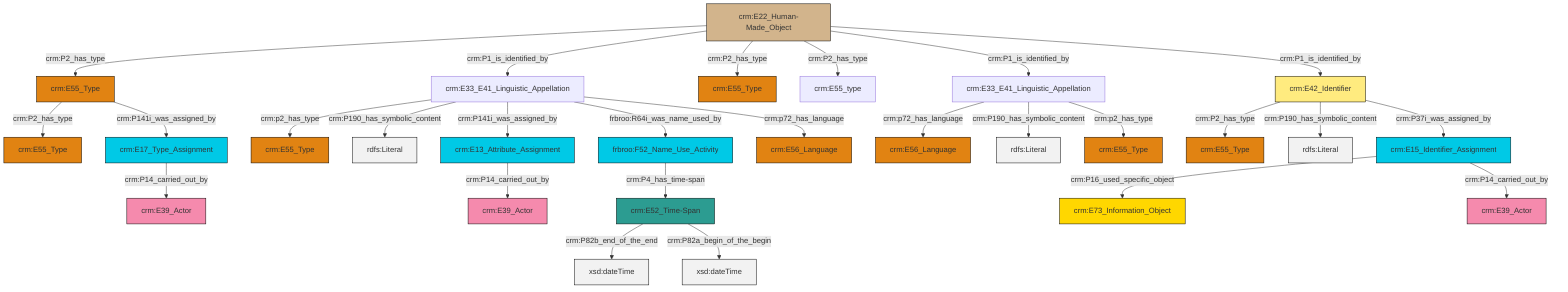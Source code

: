 graph TD
classDef Literal fill:#f2f2f2,stroke:#000000;
classDef CRM_Entity fill:#FFFFFF,stroke:#000000;
classDef Temporal_Entity fill:#00C9E6, stroke:#000000;
classDef Type fill:#E18312, stroke:#000000;
classDef Time-Span fill:#2C9C91, stroke:#000000;
classDef Appellation fill:#FFEB7F, stroke:#000000;
classDef Place fill:#008836, stroke:#000000;
classDef Persistent_Item fill:#B266B2, stroke:#000000;
classDef Conceptual_Object fill:#FFD700, stroke:#000000;
classDef Physical_Thing fill:#D2B48C, stroke:#000000;
classDef Actor fill:#f58aad, stroke:#000000;
classDef PC_Classes fill:#4ce600, stroke:#000000;
classDef Multi fill:#cccccc,stroke:#000000;

6["crm:E22_Human-Made_Object"]:::Physical_Thing -->|crm:P2_has_type| 7["crm:E55_Type"]:::Type
10["crm:E17_Type_Assignment"]:::Temporal_Entity -->|crm:P14_carried_out_by| 11["crm:E39_Actor"]:::Actor
8["crm:E33_E41_Linguistic_Appellation"]:::Default -->|crm:p72_has_language| 4["crm:E56_Language"]:::Type
6["crm:E22_Human-Made_Object"]:::Physical_Thing -->|crm:P1_is_identified_by| 2["crm:E33_E41_Linguistic_Appellation"]:::Default
18["crm:E13_Attribute_Assignment"]:::Temporal_Entity -->|crm:P14_carried_out_by| 19["crm:E39_Actor"]:::Actor
7["crm:E55_Type"]:::Type -->|crm:P2_has_type| 27["crm:E55_Type"]:::Type
12["crm:E52_Time-Span"]:::Time-Span -->|crm:P82b_end_of_the_end| 29[xsd:dateTime]:::Literal
2["crm:E33_E41_Linguistic_Appellation"]:::Default -->|crm:p2_has_type| 23["crm:E55_Type"]:::Type
34["crm:E15_Identifier_Assignment"]:::Temporal_Entity -->|crm:P16_used_specific_object| 21["crm:E73_Information_Object"]:::Conceptual_Object
16["crm:E42_Identifier"]:::Appellation -->|crm:P2_has_type| 32["crm:E55_Type"]:::Type
8["crm:E33_E41_Linguistic_Appellation"]:::Default -->|crm:P190_has_symbolic_content| 37[rdfs:Literal]:::Literal
2["crm:E33_E41_Linguistic_Appellation"]:::Default -->|crm:P190_has_symbolic_content| 38[rdfs:Literal]:::Literal
6["crm:E22_Human-Made_Object"]:::Physical_Thing -->|crm:P2_has_type| 14["crm:E55_Type"]:::Type
16["crm:E42_Identifier"]:::Appellation -->|crm:P190_has_symbolic_content| 39[rdfs:Literal]:::Literal
6["crm:E22_Human-Made_Object"]:::Physical_Thing -->|crm:P2_has_type| 40["crm:E55_type"]:::Default
12["crm:E52_Time-Span"]:::Time-Span -->|crm:P82a_begin_of_the_begin| 42[xsd:dateTime]:::Literal
43["frbroo:F52_Name_Use_Activity"]:::Temporal_Entity -->|crm:P4_has_time-span| 12["crm:E52_Time-Span"]:::Time-Span
8["crm:E33_E41_Linguistic_Appellation"]:::Default -->|crm:p2_has_type| 25["crm:E55_Type"]:::Type
2["crm:E33_E41_Linguistic_Appellation"]:::Default -->|crm:P141i_was_assigned_by| 18["crm:E13_Attribute_Assignment"]:::Temporal_Entity
34["crm:E15_Identifier_Assignment"]:::Temporal_Entity -->|crm:P14_carried_out_by| 0["crm:E39_Actor"]:::Actor
7["crm:E55_Type"]:::Type -->|crm:P141i_was_assigned_by| 10["crm:E17_Type_Assignment"]:::Temporal_Entity
2["crm:E33_E41_Linguistic_Appellation"]:::Default -->|frbroo:R64i_was_name_used_by| 43["frbroo:F52_Name_Use_Activity"]:::Temporal_Entity
6["crm:E22_Human-Made_Object"]:::Physical_Thing -->|crm:P1_is_identified_by| 8["crm:E33_E41_Linguistic_Appellation"]:::Default
2["crm:E33_E41_Linguistic_Appellation"]:::Default -->|crm:p72_has_language| 35["crm:E56_Language"]:::Type
16["crm:E42_Identifier"]:::Appellation -->|crm:P37i_was_assigned_by| 34["crm:E15_Identifier_Assignment"]:::Temporal_Entity
6["crm:E22_Human-Made_Object"]:::Physical_Thing -->|crm:P1_is_identified_by| 16["crm:E42_Identifier"]:::Appellation